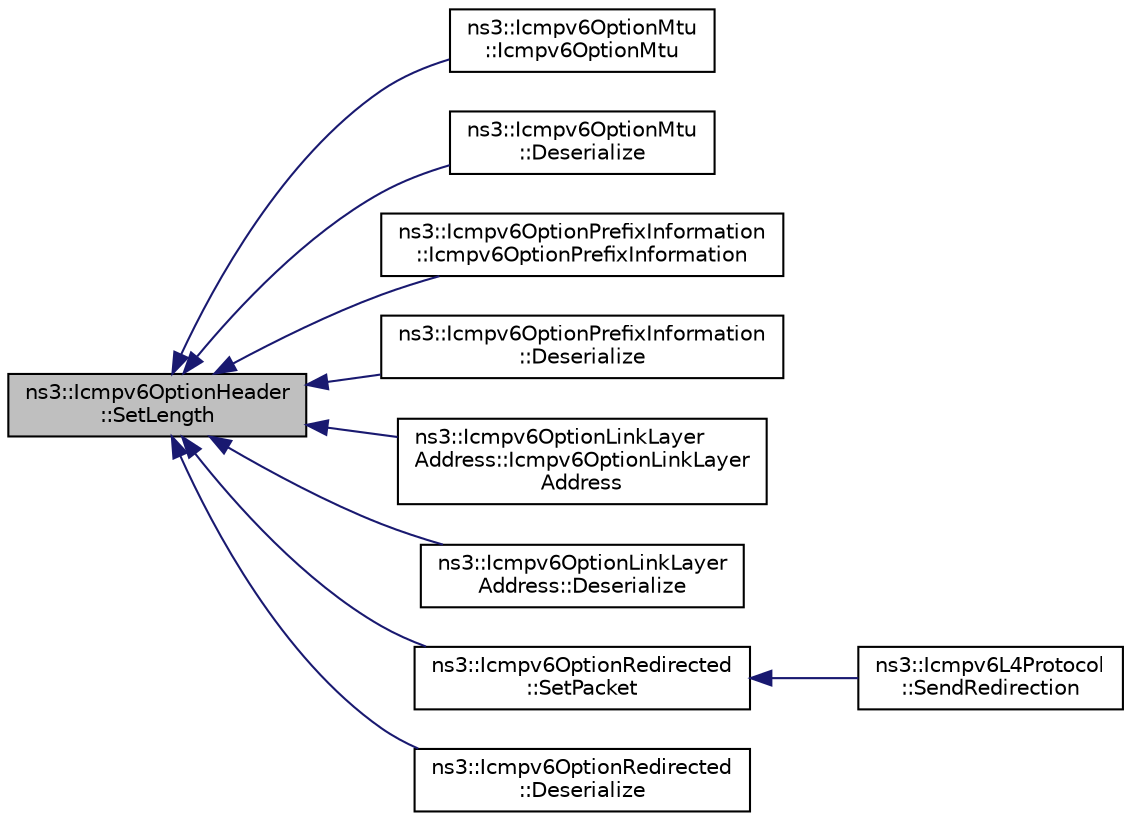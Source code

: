 digraph "ns3::Icmpv6OptionHeader::SetLength"
{
  edge [fontname="Helvetica",fontsize="10",labelfontname="Helvetica",labelfontsize="10"];
  node [fontname="Helvetica",fontsize="10",shape=record];
  rankdir="LR";
  Node1 [label="ns3::Icmpv6OptionHeader\l::SetLength",height=0.2,width=0.4,color="black", fillcolor="grey75", style="filled", fontcolor="black"];
  Node1 -> Node2 [dir="back",color="midnightblue",fontsize="10",style="solid"];
  Node2 [label="ns3::Icmpv6OptionMtu\l::Icmpv6OptionMtu",height=0.2,width=0.4,color="black", fillcolor="white", style="filled",URL="$df/d6d/classns3_1_1Icmpv6OptionMtu.html#a1f99c575ea005b75c9c4a594fa87ce68",tooltip="Constructor. "];
  Node1 -> Node3 [dir="back",color="midnightblue",fontsize="10",style="solid"];
  Node3 [label="ns3::Icmpv6OptionMtu\l::Deserialize",height=0.2,width=0.4,color="black", fillcolor="white", style="filled",URL="$df/d6d/classns3_1_1Icmpv6OptionMtu.html#a047fb91d197554eeb1d3e56f8eb96912",tooltip="Deserialize the packet. "];
  Node1 -> Node4 [dir="back",color="midnightblue",fontsize="10",style="solid"];
  Node4 [label="ns3::Icmpv6OptionPrefixInformation\l::Icmpv6OptionPrefixInformation",height=0.2,width=0.4,color="black", fillcolor="white", style="filled",URL="$d4/d74/classns3_1_1Icmpv6OptionPrefixInformation.html#af00f692785603d8308053899b17a738c",tooltip="Constructor. "];
  Node1 -> Node5 [dir="back",color="midnightblue",fontsize="10",style="solid"];
  Node5 [label="ns3::Icmpv6OptionPrefixInformation\l::Deserialize",height=0.2,width=0.4,color="black", fillcolor="white", style="filled",URL="$d4/d74/classns3_1_1Icmpv6OptionPrefixInformation.html#a3b88da9dc8b4d1c75b4c89e8d7954f83",tooltip="Deserialize the packet. "];
  Node1 -> Node6 [dir="back",color="midnightblue",fontsize="10",style="solid"];
  Node6 [label="ns3::Icmpv6OptionLinkLayer\lAddress::Icmpv6OptionLinkLayer\lAddress",height=0.2,width=0.4,color="black", fillcolor="white", style="filled",URL="$d5/dba/classns3_1_1Icmpv6OptionLinkLayerAddress.html#abb9aefc30c568584489d2fbfe408972d",tooltip="Constructor. "];
  Node1 -> Node7 [dir="back",color="midnightblue",fontsize="10",style="solid"];
  Node7 [label="ns3::Icmpv6OptionLinkLayer\lAddress::Deserialize",height=0.2,width=0.4,color="black", fillcolor="white", style="filled",URL="$d5/dba/classns3_1_1Icmpv6OptionLinkLayerAddress.html#a84c1d39a00747d25defb642b7fbdb411",tooltip="Deserialize the packet. "];
  Node1 -> Node8 [dir="back",color="midnightblue",fontsize="10",style="solid"];
  Node8 [label="ns3::Icmpv6OptionRedirected\l::SetPacket",height=0.2,width=0.4,color="black", fillcolor="white", style="filled",URL="$d9/dac/classns3_1_1Icmpv6OptionRedirected.html#aa2097e9b9e6a39bca11e7189a9c4779c",tooltip="Set the redirected packet. "];
  Node8 -> Node9 [dir="back",color="midnightblue",fontsize="10",style="solid"];
  Node9 [label="ns3::Icmpv6L4Protocol\l::SendRedirection",height=0.2,width=0.4,color="black", fillcolor="white", style="filled",URL="$d7/d1d/classns3_1_1Icmpv6L4Protocol.html#a775f19603b15e25f287f54096a3f26cb",tooltip="Send an ICMPv6 Redirection. "];
  Node1 -> Node10 [dir="back",color="midnightblue",fontsize="10",style="solid"];
  Node10 [label="ns3::Icmpv6OptionRedirected\l::Deserialize",height=0.2,width=0.4,color="black", fillcolor="white", style="filled",URL="$d9/dac/classns3_1_1Icmpv6OptionRedirected.html#a14bb7113257521bbc15a9df4e0e134ba",tooltip="Deserialize the packet. "];
}
